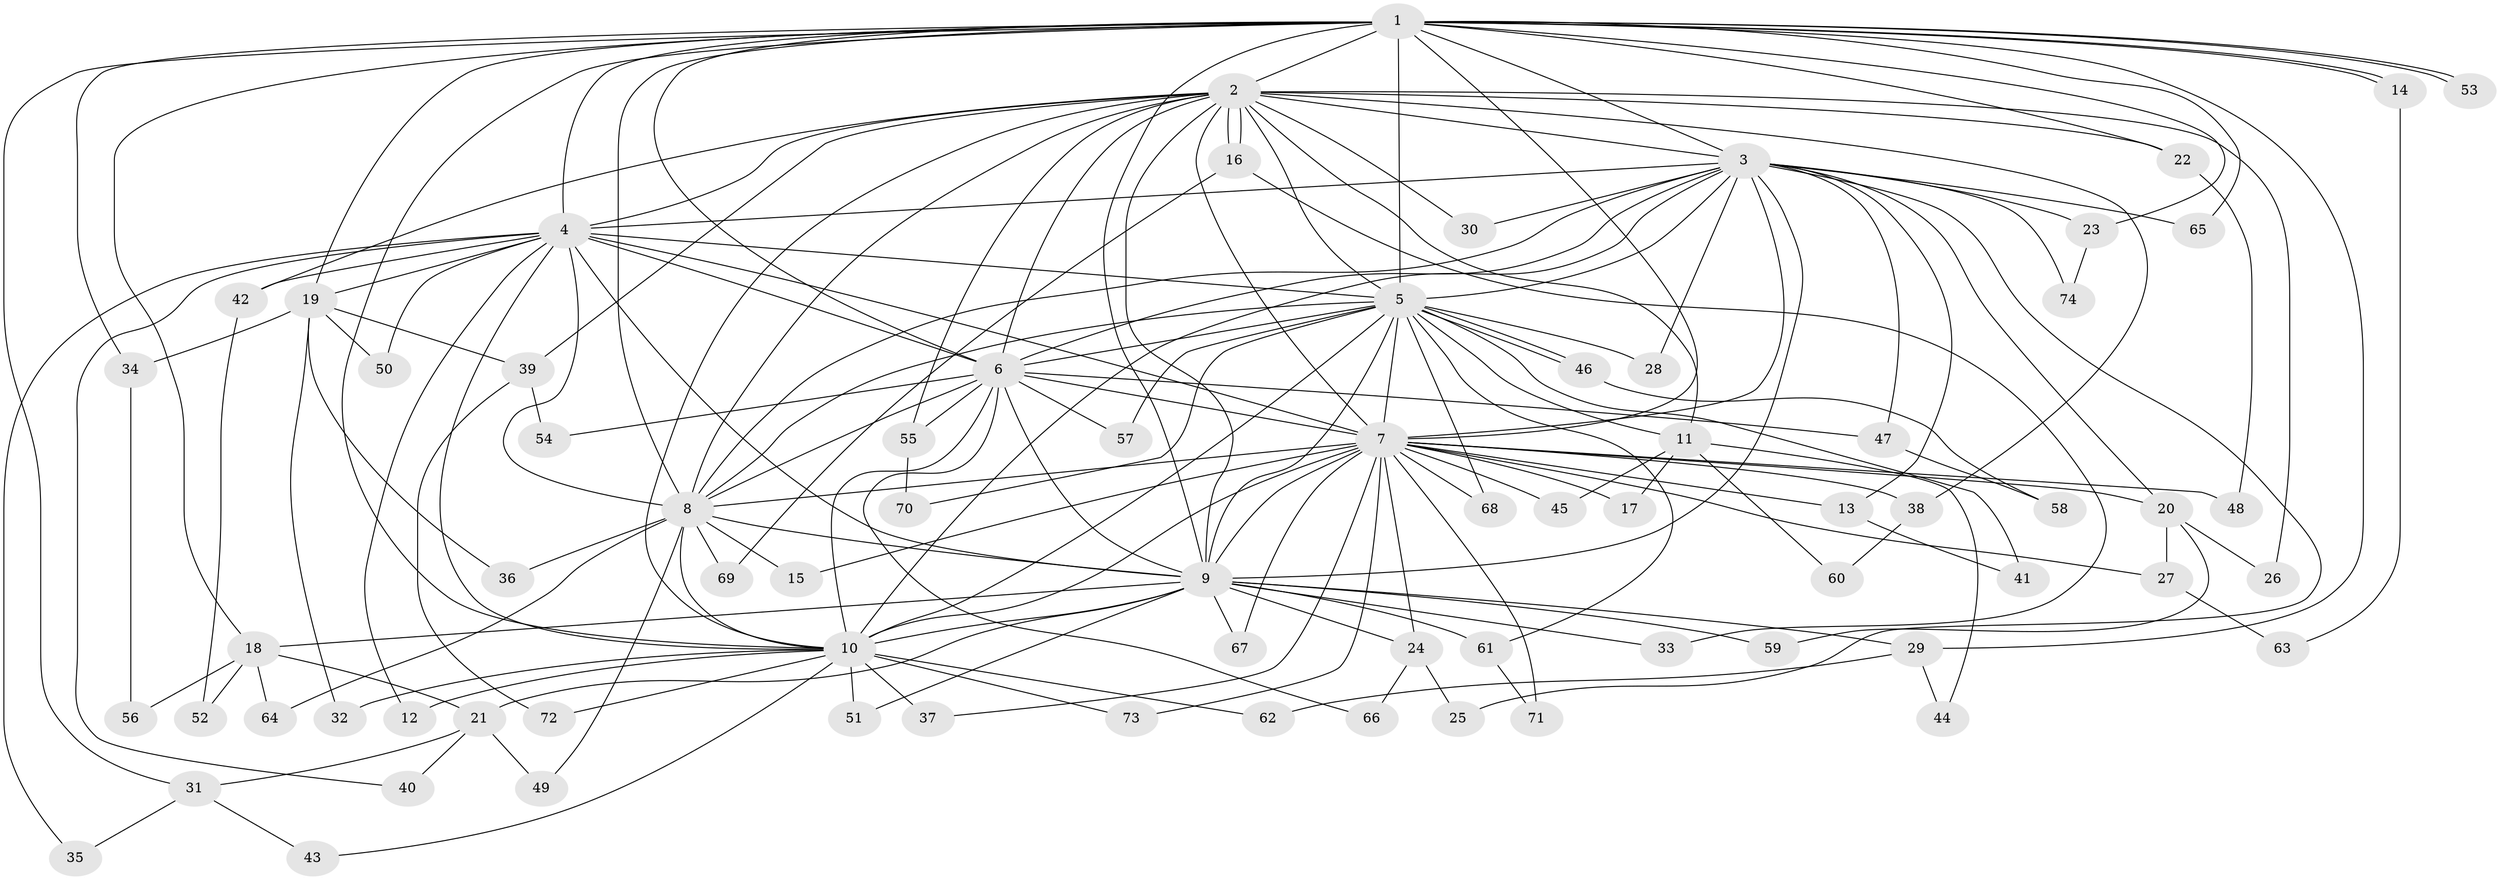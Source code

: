 // Generated by graph-tools (version 1.1) at 2025/10/02/27/25 16:10:59]
// undirected, 74 vertices, 173 edges
graph export_dot {
graph [start="1"]
  node [color=gray90,style=filled];
  1;
  2;
  3;
  4;
  5;
  6;
  7;
  8;
  9;
  10;
  11;
  12;
  13;
  14;
  15;
  16;
  17;
  18;
  19;
  20;
  21;
  22;
  23;
  24;
  25;
  26;
  27;
  28;
  29;
  30;
  31;
  32;
  33;
  34;
  35;
  36;
  37;
  38;
  39;
  40;
  41;
  42;
  43;
  44;
  45;
  46;
  47;
  48;
  49;
  50;
  51;
  52;
  53;
  54;
  55;
  56;
  57;
  58;
  59;
  60;
  61;
  62;
  63;
  64;
  65;
  66;
  67;
  68;
  69;
  70;
  71;
  72;
  73;
  74;
  1 -- 2;
  1 -- 3;
  1 -- 4;
  1 -- 5;
  1 -- 6;
  1 -- 7;
  1 -- 8;
  1 -- 9;
  1 -- 10;
  1 -- 14;
  1 -- 14;
  1 -- 18;
  1 -- 19;
  1 -- 22;
  1 -- 23;
  1 -- 29;
  1 -- 31;
  1 -- 34;
  1 -- 53;
  1 -- 53;
  1 -- 65;
  2 -- 3;
  2 -- 4;
  2 -- 5;
  2 -- 6;
  2 -- 7;
  2 -- 8;
  2 -- 9;
  2 -- 10;
  2 -- 11;
  2 -- 16;
  2 -- 16;
  2 -- 22;
  2 -- 26;
  2 -- 30;
  2 -- 38;
  2 -- 39;
  2 -- 42;
  2 -- 55;
  3 -- 4;
  3 -- 5;
  3 -- 6;
  3 -- 7;
  3 -- 8;
  3 -- 9;
  3 -- 10;
  3 -- 13;
  3 -- 20;
  3 -- 23;
  3 -- 25;
  3 -- 28;
  3 -- 30;
  3 -- 47;
  3 -- 65;
  3 -- 74;
  4 -- 5;
  4 -- 6;
  4 -- 7;
  4 -- 8;
  4 -- 9;
  4 -- 10;
  4 -- 12;
  4 -- 19;
  4 -- 35;
  4 -- 40;
  4 -- 42;
  4 -- 50;
  5 -- 6;
  5 -- 7;
  5 -- 8;
  5 -- 9;
  5 -- 10;
  5 -- 11;
  5 -- 28;
  5 -- 41;
  5 -- 46;
  5 -- 46;
  5 -- 57;
  5 -- 61;
  5 -- 68;
  5 -- 70;
  6 -- 7;
  6 -- 8;
  6 -- 9;
  6 -- 10;
  6 -- 47;
  6 -- 54;
  6 -- 55;
  6 -- 57;
  6 -- 66;
  7 -- 8;
  7 -- 9;
  7 -- 10;
  7 -- 13;
  7 -- 15;
  7 -- 17;
  7 -- 20;
  7 -- 24;
  7 -- 27;
  7 -- 37;
  7 -- 38;
  7 -- 45;
  7 -- 48;
  7 -- 67;
  7 -- 68;
  7 -- 71;
  7 -- 73;
  8 -- 9;
  8 -- 10;
  8 -- 15;
  8 -- 36;
  8 -- 49;
  8 -- 64;
  8 -- 69;
  9 -- 10;
  9 -- 18;
  9 -- 21;
  9 -- 24;
  9 -- 29;
  9 -- 33;
  9 -- 51;
  9 -- 59;
  9 -- 61;
  9 -- 67;
  10 -- 12;
  10 -- 32;
  10 -- 37;
  10 -- 43;
  10 -- 51;
  10 -- 62;
  10 -- 72;
  10 -- 73;
  11 -- 17;
  11 -- 44;
  11 -- 45;
  11 -- 60;
  13 -- 41;
  14 -- 63;
  16 -- 33;
  16 -- 69;
  18 -- 21;
  18 -- 52;
  18 -- 56;
  18 -- 64;
  19 -- 32;
  19 -- 34;
  19 -- 36;
  19 -- 39;
  19 -- 50;
  20 -- 26;
  20 -- 27;
  20 -- 59;
  21 -- 31;
  21 -- 40;
  21 -- 49;
  22 -- 48;
  23 -- 74;
  24 -- 25;
  24 -- 66;
  27 -- 63;
  29 -- 44;
  29 -- 62;
  31 -- 35;
  31 -- 43;
  34 -- 56;
  38 -- 60;
  39 -- 54;
  39 -- 72;
  42 -- 52;
  46 -- 58;
  47 -- 58;
  55 -- 70;
  61 -- 71;
}
